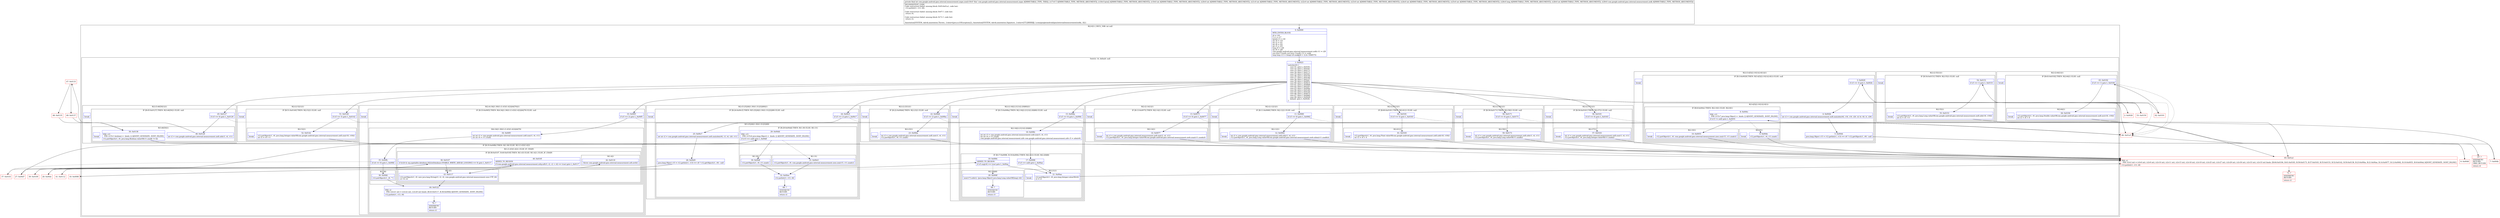 digraph "CFG forcom.google.android.gms.internal.measurement.zzgm.zza(Ljava\/lang\/Object;[BIIIIIIIJILcom\/google\/android\/gms\/internal\/measurement\/zzdk;)I" {
subgraph cluster_Region_1248367 {
label = "R(2:0|1) | DECL_VAR: int null\l";
node [shape=record,color=blue];
Node_0 [shape=record,label="{0\:\ 0x0000|MTH_ENTER_BLOCK\l|r0 = r16\lT r1 = r17\lbyte[] r3 = r18\lint r4 = r19\lint r2 = r21\lint r8 = r22\lint r5 = r23\llong r9 = r26\lint r6 = r28\lcom.google.android.gms.internal.measurement.zzdk r11 = r29\lsun.misc.Unsafe sun.misc.Unsafe r12 = zzaki\llong long r13 = (long) (r0.zzakj[r6 + 2] & 1048575)\l}"];
subgraph cluster_SwitchRegion_817875070 {
label = "Switch: 14, default: null";
node [shape=record,color=blue];
Node_1 [shape=record,label="{1\:\ 0x0023|switch(r25) \{\l    case 51: goto L_0x0191;\l    case 52: goto L_0x0181;\l    case 53: goto L_0x0171;\l    case 54: goto L_0x0171;\l    case 55: goto L_0x0161;\l    case 56: goto L_0x0150;\l    case 57: goto L_0x0140;\l    case 58: goto L_0x0127;\l    case 59: goto L_0x00f3;\l    case 60: goto L_0x00c5;\l    case 61: goto L_0x00b8;\l    case 62: goto L_0x0161;\l    case 63: goto L_0x008a;\l    case 64: goto L_0x0140;\l    case 65: goto L_0x0150;\l    case 66: goto L_0x0075;\l    case 67: goto L_0x0060;\l    case 68: goto L_0x0028;\l    default: goto L_0x0026;\l\}\l}"];
subgraph cluster_Region_2086834531 {
label = "R(2:(2:64|1)|1)";
node [shape=record,color=blue];
subgraph cluster_IfRegion_1883075971 {
label = "IF [B:63:0x0192] THEN: R(2:64|1) ELSE: null";
node [shape=record,color=blue];
Node_63 [shape=record,label="{63\:\ 0x0192|if (r5 == 1) goto L_0x0194\l}"];
subgraph cluster_Region_68997600 {
label = "R(2:64|1)";
node [shape=record,color=blue];
Node_64 [shape=record,label="{64\:\ 0x0194|r12.putObject(r1, r9, java.lang.Double.valueOf(com.google.android.gms.internal.measurement.zzdl.zzc(r18, r19)))\lint r2 = r4 + 8\l}"];
Node_InsnContainer_229023143 [shape=record,label="{|break\l}"];
}
}
Node_InsnContainer_1619958719 [shape=record,label="{|break\l}"];
}
subgraph cluster_Region_775705576 {
label = "R(2:(2:61|1)|1)";
node [shape=record,color=blue];
subgraph cluster_IfRegion_1149221060 {
label = "IF [B:60:0x0181] THEN: R(2:61|1) ELSE: null";
node [shape=record,color=blue];
Node_60 [shape=record,label="{60\:\ 0x0181|if (r5 == 5) goto L_0x0183\l}"];
subgraph cluster_Region_421372500 {
label = "R(2:61|1)";
node [shape=record,color=blue];
Node_61 [shape=record,label="{61\:\ 0x0183|r12.putObject(r1, r9, java.lang.Float.valueOf(com.google.android.gms.internal.measurement.zzdl.zzd(r18, r19)))\lint r2 = r4 + 4\l}"];
Node_InsnContainer_1186805445 [shape=record,label="{|break\l}"];
}
}
Node_InsnContainer_2144325648 [shape=record,label="{|break\l}"];
}
subgraph cluster_Region_1804136245 {
label = "R(2:(2:59|1)|1)";
node [shape=record,color=blue];
subgraph cluster_IfRegion_1579118035 {
label = "IF [B:58:0x0171] THEN: R(2:59|1) ELSE: null";
node [shape=record,color=blue];
Node_58 [shape=record,label="{58\:\ 0x0171|if (r5 == 0) goto L_0x0173\l}"];
subgraph cluster_Region_1831524772 {
label = "R(2:59|1)";
node [shape=record,color=blue];
Node_59 [shape=record,label="{59\:\ 0x0173|int r2 = com.google.android.gms.internal.measurement.zzdl.zzb(r3, r4, r11)\lr12.putObject(r1, r9, java.lang.Long.valueOf(r11.zzadb))\l}"];
Node_InsnContainer_669471423 [shape=record,label="{|break\l}"];
}
}
Node_InsnContainer_138630040 [shape=record,label="{|break\l}"];
}
subgraph cluster_Region_151866832 {
label = "R(2:(2:57|1)|1)";
node [shape=record,color=blue];
subgraph cluster_IfRegion_1196792508 {
label = "IF [B:56:0x0161] THEN: R(2:57|1) ELSE: null";
node [shape=record,color=blue];
Node_56 [shape=record,label="{56\:\ 0x0161|if (r5 == 0) goto L_0x0163\l}"];
subgraph cluster_Region_1975701530 {
label = "R(2:57|1)";
node [shape=record,color=blue];
Node_57 [shape=record,label="{57\:\ 0x0163|int r2 = com.google.android.gms.internal.measurement.zzdl.zza(r3, r4, r11)\lr12.putObject(r1, r9, java.lang.Integer.valueOf(r11.zzada))\l}"];
Node_InsnContainer_634452611 [shape=record,label="{|break\l}"];
}
}
Node_InsnContainer_943662636 [shape=record,label="{|break\l}"];
}
subgraph cluster_Region_720534816 {
label = "R(2:(2:55|1)|1)";
node [shape=record,color=blue];
subgraph cluster_IfRegion_1558146744 {
label = "IF [B:54:0x0151] THEN: R(2:55|1) ELSE: null";
node [shape=record,color=blue];
Node_54 [shape=record,label="{54\:\ 0x0151|if (r5 == 1) goto L_0x0153\l}"];
subgraph cluster_Region_397642899 {
label = "R(2:55|1)";
node [shape=record,color=blue];
Node_55 [shape=record,label="{55\:\ 0x0153|r12.putObject(r1, r9, java.lang.Long.valueOf(com.google.android.gms.internal.measurement.zzdl.zzb(r18, r19)))\lint r2 = r4 + 8\l}"];
Node_InsnContainer_1240647267 [shape=record,label="{|break\l}"];
}
}
Node_InsnContainer_1800681788 [shape=record,label="{|break\l}"];
}
subgraph cluster_Region_706444348 {
label = "R(2:(2:52|1)|1)";
node [shape=record,color=blue];
subgraph cluster_IfRegion_1709130879 {
label = "IF [B:51:0x0140] THEN: R(2:52|1) ELSE: null";
node [shape=record,color=blue];
Node_51 [shape=record,label="{51\:\ 0x0140|if (r5 == 5) goto L_0x0142\l}"];
subgraph cluster_Region_1674085171 {
label = "R(2:52|1)";
node [shape=record,color=blue];
Node_52 [shape=record,label="{52\:\ 0x0142|r12.putObject(r1, r9, java.lang.Integer.valueOf(com.google.android.gms.internal.measurement.zzdl.zza(r18, r19)))\lint r2 = r4 + 4\l}"];
Node_InsnContainer_322510626 [shape=record,label="{|break\l}"];
}
}
Node_InsnContainer_1286013688 [shape=record,label="{|break\l}"];
}
subgraph cluster_Region_116412297 {
label = "R(2:(3:46|50|1)|1)";
node [shape=record,color=blue];
subgraph cluster_IfRegion_1082907874 {
label = "IF [B:45:0x0127] THEN: R(3:46|50|1) ELSE: null";
node [shape=record,color=blue];
Node_45 [shape=record,label="{45\:\ 0x0127|if (r5 == 0) goto L_0x0129\l}"];
subgraph cluster_Region_1477742871 {
label = "R(3:46|50|1)";
node [shape=record,color=blue];
Node_46 [shape=record,label="{46\:\ 0x0129|int r2 = com.google.android.gms.internal.measurement.zzdl.zzb(r3, r4, r11)\l}"];
Node_50 [shape=record,label="{50\:\ 0x0138|PHI: r15 \l  PHI: (r15v1 boolean) =  binds: [] A[DONT_GENERATE, DONT_INLINE]\l|r12.putObject(r1, r9, java.lang.Boolean.valueOf(r11.zzadb != 0))\l}"];
Node_InsnContainer_2012953079 [shape=record,label="{|break\l}"];
}
}
Node_InsnContainer_752941093 [shape=record,label="{|break\l}"];
}
subgraph cluster_Region_1478795139 {
label = "R(2:(4:34|(1:36)(1:(1:43)(1:42))|44|70)|1)";
node [shape=record,color=blue];
subgraph cluster_IfRegion_736116277 {
label = "IF [B:33:0x00f3] THEN: R(4:34|(1:36)(1:(1:43)(1:42))|44|70) ELSE: null";
node [shape=record,color=blue];
Node_33 [shape=record,label="{33\:\ 0x00f3|if (r5 == 2) goto L_0x00f5\l}"];
subgraph cluster_Region_387956939 {
label = "R(4:34|(1:36)(1:(1:43)(1:42))|44|70)";
node [shape=record,color=blue];
Node_34 [shape=record,label="{34\:\ 0x00f5|int int r2 = com.google.android.gms.internal.measurement.zzdl.zza(r3, r4, r11)\lint int r4 = r11.zzada\l}"];
subgraph cluster_IfRegion_1230911652 {
label = "IF [B:35:0x00fb] THEN: R(1:36) ELSE: R(1:(1:43)(1:42))";
node [shape=record,color=blue];
Node_35 [shape=record,label="{35\:\ 0x00fb|if (r4 == 0) goto L_0x00fd\l}"];
subgraph cluster_Region_1001773071 {
label = "R(1:36)";
node [shape=record,color=blue];
Node_36 [shape=record,label="{36\:\ 0x00fd|r12.putObject(r1, r9, \"\")\l}"];
}
subgraph cluster_Region_1554779913 {
label = "R(1:(1:43)(1:42)) | ELSE_IF_CHAIN\l";
node [shape=record,color=blue];
subgraph cluster_IfRegion_1553796453 {
label = "IF [B:38:0x0107, B:40:0x010f] THEN: R(1:43) ELSE: R(1:42) | ELSE_IF_CHAIN\l";
node [shape=record,color=blue];
Node_38 [shape=record,label="{38\:\ 0x0107|if ((r24 & org.spatialite.database.SQLiteDatabase.ENABLE_WRITE_AHEAD_LOGGING) == 0) goto L_0x0117\l}"];
Node_40 [shape=record,label="{40\:\ 0x010f|ADDED_TO_REGION\l|if (com.google.android.gms.internal.measurement.zzhy.zzf(r3, r2, r2 + r4) == true) goto L_0x0117\l}"];
subgraph cluster_Region_820579582 {
label = "R(1:43)";
node [shape=record,color=blue];
Node_43 [shape=record,label="{43\:\ 0x0117|r12.putObject(r1, r9, new java.lang.String(r3, r2, r4, com.google.android.gms.internal.measurement.zzez.UTF_8))\lr2 += r4\l}"];
}
subgraph cluster_Region_1916183018 {
label = "R(1:42)";
node [shape=record,color=blue];
Node_42 [shape=record,label="{42\:\ 0x0116|throw com.google.android.gms.internal.measurement.zzfi.zzvb()\l}"];
}
}
}
}
Node_44 [shape=record,label="{44\:\ 0x0122|PHI: r2 \l  PHI: (r2v21 int) = (r2v22 int), (r2v20 int) binds: [B:43:0x0117, B:36:0x00fd] A[DONT_GENERATE, DONT_INLINE]\l|r12.putInt(r1, r13, r8)\l}"];
Node_70 [shape=record,label="{70\:\ ?|SYNTHETIC\lRETURN\l|return r2\l}"];
}
}
Node_InsnContainer_1505517145 [shape=record,label="{|break\l}"];
}
subgraph cluster_Region_630725226 {
label = "R(2:(5:25|26|(1:30)(1:31)|32|69)|1)";
node [shape=record,color=blue];
subgraph cluster_IfRegion_216874847 {
label = "IF [B:24:0x00c5] THEN: R(5:25|26|(1:30)(1:31)|32|69) ELSE: null";
node [shape=record,color=blue];
Node_24 [shape=record,label="{24\:\ 0x00c5|if (r5 == 2) goto L_0x00c7\l}"];
subgraph cluster_Region_1803515670 {
label = "R(5:25|26|(1:30)(1:31)|32|69)";
node [shape=record,color=blue];
Node_25 [shape=record,label="{25\:\ 0x00c7|int int r2 = com.google.android.gms.internal.measurement.zzdl.zza(zzbx(r6), r3, r4, r20, r11)\l}"];
Node_26 [shape=record,label="{26\:\ 0x00d5|java.lang.Object r15 = r12.getInt(r1, r13) == r8 ? r12.getObject(r1, r9) : null\l}"];
subgraph cluster_IfRegion_1414987287 {
label = "IF [B:29:0x00dd] THEN: R(1:30) ELSE: R(1:31)";
node [shape=record,color=blue];
Node_29 [shape=record,label="{29\:\ 0x00dd|PHI: r15 \l  PHI: (r15v4 java.lang.Object) =  binds: [] A[DONT_GENERATE, DONT_INLINE]\l|if (r15 == null) goto L_0x00df\l}"];
subgraph cluster_Region_2116009942 {
label = "R(1:30)";
node [shape=record,color=blue];
Node_30 [shape=record,label="{30\:\ 0x00df|r12.putObject(r1, r9, r11.zzadc)\l}"];
}
subgraph cluster_Region_115986967 {
label = "R(1:31)";
node [shape=record,color=blue];
Node_31 [shape=record,label="{31\:\ 0x00e5|r12.putObject(r1, r9, com.google.android.gms.internal.measurement.zzez.zza(r15, r11.zzadc))\l}"];
}
}
Node_32 [shape=record,label="{32\:\ 0x00ee|r12.putInt(r1, r13, r8)\l}"];
Node_69 [shape=record,label="{69\:\ ?|SYNTHETIC\lRETURN\l|return r2\l}"];
}
}
Node_InsnContainer_435195287 [shape=record,label="{|break\l}"];
}
subgraph cluster_Region_1577998002 {
label = "R(2:(2:23|1)|1)";
node [shape=record,color=blue];
subgraph cluster_IfRegion_319712769 {
label = "IF [B:22:0x00b8] THEN: R(2:23|1) ELSE: null";
node [shape=record,color=blue];
Node_22 [shape=record,label="{22\:\ 0x00b8|if (r5 == 2) goto L_0x00ba\l}"];
subgraph cluster_Region_1863926681 {
label = "R(2:23|1)";
node [shape=record,color=blue];
Node_23 [shape=record,label="{23\:\ 0x00ba|int r2 = com.google.android.gms.internal.measurement.zzdl.zze(r3, r4, r11)\lr12.putObject(r1, r9, r11.zzadc)\l}"];
Node_InsnContainer_1702593980 [shape=record,label="{|break\l}"];
}
}
Node_InsnContainer_13994035 [shape=record,label="{|break\l}"];
}
subgraph cluster_Region_492056971 {
label = "R(2:(2:16|(2:21|1)(2:20|68))|1)";
node [shape=record,color=blue];
subgraph cluster_IfRegion_234675278 {
label = "IF [B:15:0x008a] THEN: R(2:16|(2:21|1)(2:20|68)) ELSE: null";
node [shape=record,color=blue];
Node_15 [shape=record,label="{15\:\ 0x008a|if (r5 == 0) goto L_0x008c\l}"];
subgraph cluster_Region_604495807 {
label = "R(2:16|(2:21|1)(2:20|68))";
node [shape=record,color=blue];
Node_16 [shape=record,label="{16\:\ 0x008c|int int r3 = com.google.android.gms.internal.measurement.zzdl.zza(r3, r4, r11)\lint int r4 = r11.zzada\lcom.google.android.gms.internal.measurement.zzfe com.google.android.gms.internal.measurement.zzfe r5 = zzbz(r6)\l}"];
subgraph cluster_IfRegion_981253809 {
label = "IF [B:17:0x0096, B:19:0x009c] THEN: R(2:21|1) ELSE: R(2:20|68)";
node [shape=record,color=blue];
Node_17 [shape=record,label="{17\:\ 0x0096|if (r5 == null) goto L_0x00ae\l}"];
Node_19 [shape=record,label="{19\:\ 0x009c|ADDED_TO_REGION\l|if (r5.zzg(r4) == true) goto L_0x00ae\l}"];
subgraph cluster_Region_2144226987 {
label = "R(2:21|1)";
node [shape=record,color=blue];
Node_21 [shape=record,label="{21\:\ 0x00ae|r12.putObject(r1, r9, java.lang.Integer.valueOf(r4))\lr2 = r3\l}"];
Node_InsnContainer_834887509 [shape=record,label="{|break\l}"];
}
subgraph cluster_Region_1693427603 {
label = "R(2:20|68)";
node [shape=record,color=blue];
Node_20 [shape=record,label="{20\:\ 0x009f|zzu(r17).zzb(r2, (java.lang.Object) java.lang.Long.valueOf((long) r4))\l}"];
Node_68 [shape=record,label="{68\:\ ?|SYNTHETIC\lRETURN\l|return r3\l}"];
}
}
}
}
Node_InsnContainer_137132724 [shape=record,label="{|break\l}"];
}
subgraph cluster_Region_613744530 {
label = "R(2:(2:14|1)|1)";
node [shape=record,color=blue];
subgraph cluster_IfRegion_667376210 {
label = "IF [B:13:0x0075] THEN: R(2:14|1) ELSE: null";
node [shape=record,color=blue];
Node_13 [shape=record,label="{13\:\ 0x0075|if (r5 == 0) goto L_0x0077\l}"];
subgraph cluster_Region_2083303307 {
label = "R(2:14|1)";
node [shape=record,color=blue];
Node_14 [shape=record,label="{14\:\ 0x0077|int r2 = com.google.android.gms.internal.measurement.zzdl.zza(r3, r4, r11)\lr12.putObject(r1, r9, java.lang.Integer.valueOf(com.google.android.gms.internal.measurement.zzeb.zzaz(r11.zzada)))\l}"];
Node_InsnContainer_410012386 [shape=record,label="{|break\l}"];
}
}
Node_InsnContainer_870483790 [shape=record,label="{|break\l}"];
}
subgraph cluster_Region_1483780700 {
label = "R(2:(2:12|1)|1)";
node [shape=record,color=blue];
subgraph cluster_IfRegion_1110806066 {
label = "IF [B:11:0x0060] THEN: R(2:12|1) ELSE: null";
node [shape=record,color=blue];
Node_11 [shape=record,label="{11\:\ 0x0060|if (r5 == 0) goto L_0x0062\l}"];
subgraph cluster_Region_882750323 {
label = "R(2:12|1)";
node [shape=record,color=blue];
Node_12 [shape=record,label="{12\:\ 0x0062|int r2 = com.google.android.gms.internal.measurement.zzdl.zzb(r3, r4, r11)\lr12.putObject(r1, r9, java.lang.Long.valueOf(com.google.android.gms.internal.measurement.zzeb.zzbm(r11.zzadb)))\l}"];
Node_InsnContainer_1536929455 [shape=record,label="{|break\l}"];
}
}
Node_InsnContainer_1093064804 [shape=record,label="{|break\l}"];
}
subgraph cluster_Region_1717170169 {
label = "R(2:(3:4|5|(2:10|1)(2:9|1))|1)";
node [shape=record,color=blue];
subgraph cluster_IfRegion_581668371 {
label = "IF [B:3:0x0029] THEN: R(3:4|5|(2:10|1)(2:9|1)) ELSE: null";
node [shape=record,color=blue];
Node_3 [shape=record,label="{3\:\ 0x0029|if (r5 == 3) goto L_0x002b\l}"];
subgraph cluster_Region_289221618 {
label = "R(3:4|5|(2:10|1)(2:9|1))";
node [shape=record,color=blue];
Node_4 [shape=record,label="{4\:\ 0x002b|int r2 = com.google.android.gms.internal.measurement.zzdl.zza(zzbx(r6), r18, r19, r20, (r2 & \-8) \| 4, r29)\l}"];
Node_5 [shape=record,label="{5\:\ 0x0044|java.lang.Object r15 = r12.getInt(r1, r13) == r8 ? r12.getObject(r1, r9) : null\l}"];
subgraph cluster_IfRegion_1155097851 {
label = "IF [B:8:0x004c] THEN: R(2:10|1) ELSE: R(2:9|1)";
node [shape=record,color=blue];
Node_8 [shape=record,label="{8\:\ 0x004c|PHI: r15 \l  PHI: (r15v7 java.lang.Object) =  binds: [] A[DONT_GENERATE, DONT_INLINE]\l|if (r15 != null) goto L_0x0055\l}"];
subgraph cluster_Region_478905448 {
label = "R(2:10|1)";
node [shape=record,color=blue];
Node_10 [shape=record,label="{10\:\ 0x0055|r12.putObject(r1, r9, com.google.android.gms.internal.measurement.zzez.zza(r15, r11.zzadc))\l}"];
Node_InsnContainer_1004950332 [shape=record,label="{|break\l}"];
}
subgraph cluster_Region_96608389 {
label = "R(2:9|1)";
node [shape=record,color=blue];
Node_9 [shape=record,label="{9\:\ 0x004e|r12.putObject(r1, r9, r11.zzadc)\l}"];
Node_InsnContainer_1032743993 [shape=record,label="{|break\l}"];
}
}
}
}
Node_InsnContainer_1251763732 [shape=record,label="{|break\l}"];
}
}
}
Node_2 [shape=record,color=red,label="{2\:\ 0x0028}"];
Node_6 [shape=record,color=red,label="{6\:\ 0x0046}"];
Node_7 [shape=record,color=red,label="{7\:\ 0x004b}"];
Node_18 [shape=record,color=red,label="{18\:\ 0x0098}"];
Node_27 [shape=record,color=red,label="{27\:\ 0x00d7}"];
Node_28 [shape=record,color=red,label="{28\:\ 0x00dc}"];
Node_37 [shape=record,color=red,label="{37\:\ 0x0103}"];
Node_39 [shape=record,color=red,label="{39\:\ 0x0109}"];
Node_41 [shape=record,color=red,label="{41\:\ 0x0112}"];
Node_47 [shape=record,color=red,label="{47\:\ 0x0133}"];
Node_48 [shape=record,color=red,label="{48\:\ 0x0135}"];
Node_49 [shape=record,color=red,label="{49\:\ 0x0137}"];
Node_53 [shape=record,color=red,label="{53\:\ 0x0150}"];
Node_62 [shape=record,color=red,label="{62\:\ 0x0191}"];
Node_65 [shape=record,color=red,label="{65\:\ 0x01a1|PHI: r2 \l  PHI: (r2v2 int) = (r2v6 int), (r2v9 int), (r2v10 int), (r2v11 int), (r2v15 int), (r2v18 int), (r2v19 int), (r2v25 int), (r2v27 int), (r2v29 int), (r2v30 int), (r2v33 int), (r2v33 int) binds: [B:64:0x0194, B:61:0x0183, B:59:0x0173, B:57:0x0163, B:55:0x0153, B:52:0x0142, B:50:0x0138, B:23:0x00ba, B:21:0x00ae, B:14:0x0077, B:12:0x0062, B:10:0x0055, B:9:0x004e] A[DONT_GENERATE, DONT_INLINE]\l|r12.putInt(r1, r13, r8)\l}"];
Node_66 [shape=record,color=red,label="{66\:\ 0x01a5}"];
Node_67 [shape=record,color=red,label="{67\:\ ?|SYNTHETIC\lRETURN\lORIG_RETURN\l|return r4\l}"];
Node_71 [shape=record,color=red,label="{71\:\ ?|SYNTHETIC\lRETURN\l|return r2\l}"];
MethodNode[shape=record,label="{private final int com.google.android.gms.internal.measurement.zzgm.zza((r16v0 'this' com.google.android.gms.internal.measurement.zzgm A[IMMUTABLE_TYPE, THIS]), (r17v0 T A[IMMUTABLE_TYPE, METHOD_ARGUMENT]), (r18v0 byte[] A[IMMUTABLE_TYPE, METHOD_ARGUMENT]), (r19v0 int A[IMMUTABLE_TYPE, METHOD_ARGUMENT]), (r20v0 int A[IMMUTABLE_TYPE, METHOD_ARGUMENT]), (r21v0 int A[IMMUTABLE_TYPE, METHOD_ARGUMENT]), (r22v0 int A[IMMUTABLE_TYPE, METHOD_ARGUMENT]), (r23v0 int A[IMMUTABLE_TYPE, METHOD_ARGUMENT]), (r24v0 int A[IMMUTABLE_TYPE, METHOD_ARGUMENT]), (r25v0 int A[IMMUTABLE_TYPE, METHOD_ARGUMENT]), (r26v0 long A[IMMUTABLE_TYPE, METHOD_ARGUMENT]), (r28v0 int A[IMMUTABLE_TYPE, METHOD_ARGUMENT]), (r29v0 com.google.android.gms.internal.measurement.zzdk A[IMMUTABLE_TYPE, METHOD_ARGUMENT]))  | INCONSISTENT_CODE\lCode restructure failed: missing block: B:65:0x01a1, code lost:\l    r12.putInt(r1, r13, r8);\l\lCode restructure failed: missing block: B:67:?, code lost:\l    return r4;\l\lCode restructure failed: missing block: B:71:?, code lost:\l    return r2;\l\lAnnotation[SYSTEM, dalvik.annotation.Throws, \{value=[java.io.IOException]\}], Annotation[SYSTEM, dalvik.annotation.Signature, \{value=[(TT;[BIIIIIIIJI, Lcom\/google\/android\/gms\/internal\/measurement\/zzdk;, )I]\}]\l}"];
MethodNode -> Node_0;
Node_0 -> Node_1;
Node_1 -> Node_2;
Node_1 -> Node_11;
Node_1 -> Node_13;
Node_1 -> Node_15;
Node_1 -> Node_22;
Node_1 -> Node_24;
Node_1 -> Node_33;
Node_1 -> Node_45;
Node_1 -> Node_51;
Node_1 -> Node_53;
Node_1 -> Node_56;
Node_1 -> Node_58;
Node_1 -> Node_60;
Node_1 -> Node_62;
Node_1 -> Node_66;
Node_63 -> Node_64;
Node_63 -> Node_66[style=dashed];
Node_64 -> Node_65;
Node_60 -> Node_61;
Node_60 -> Node_66[style=dashed];
Node_61 -> Node_65;
Node_58 -> Node_59;
Node_58 -> Node_66[style=dashed];
Node_59 -> Node_65;
Node_56 -> Node_57;
Node_56 -> Node_66[style=dashed];
Node_57 -> Node_65;
Node_54 -> Node_55;
Node_54 -> Node_66[style=dashed];
Node_55 -> Node_65;
Node_51 -> Node_52;
Node_51 -> Node_66[style=dashed];
Node_52 -> Node_65;
Node_45 -> Node_46;
Node_45 -> Node_66[style=dashed];
Node_46 -> Node_47;
Node_50 -> Node_65;
Node_33 -> Node_34;
Node_33 -> Node_66[style=dashed];
Node_34 -> Node_35;
Node_35 -> Node_36;
Node_35 -> Node_37[style=dashed];
Node_36 -> Node_44;
Node_38 -> Node_39[style=dashed];
Node_38 -> Node_43;
Node_40 -> Node_41[style=dashed];
Node_40 -> Node_43;
Node_43 -> Node_44;
Node_44 -> Node_70;
Node_24 -> Node_25;
Node_24 -> Node_66[style=dashed];
Node_25 -> Node_26;
Node_26 -> Node_27;
Node_26 -> Node_28;
Node_29 -> Node_30;
Node_29 -> Node_31[style=dashed];
Node_30 -> Node_32;
Node_31 -> Node_32;
Node_32 -> Node_69;
Node_22 -> Node_23;
Node_22 -> Node_66[style=dashed];
Node_23 -> Node_65;
Node_15 -> Node_16;
Node_15 -> Node_66[style=dashed];
Node_16 -> Node_17;
Node_17 -> Node_18[style=dashed];
Node_17 -> Node_21;
Node_19 -> Node_20[style=dashed];
Node_19 -> Node_21;
Node_21 -> Node_65;
Node_20 -> Node_68;
Node_13 -> Node_14;
Node_13 -> Node_66[style=dashed];
Node_14 -> Node_65;
Node_11 -> Node_12;
Node_11 -> Node_66[style=dashed];
Node_12 -> Node_65;
Node_3 -> Node_4;
Node_3 -> Node_66[style=dashed];
Node_4 -> Node_5;
Node_5 -> Node_6;
Node_5 -> Node_7;
Node_8 -> Node_9[style=dashed];
Node_8 -> Node_10;
Node_10 -> Node_65;
Node_9 -> Node_65;
Node_2 -> Node_3;
Node_6 -> Node_8;
Node_7 -> Node_8;
Node_18 -> Node_19;
Node_27 -> Node_29;
Node_28 -> Node_29;
Node_37 -> Node_38;
Node_39 -> Node_40;
Node_41 -> Node_42;
Node_47 -> Node_48;
Node_47 -> Node_49;
Node_48 -> Node_50;
Node_49 -> Node_50;
Node_53 -> Node_54;
Node_62 -> Node_63;
Node_65 -> Node_71;
Node_66 -> Node_67;
}

